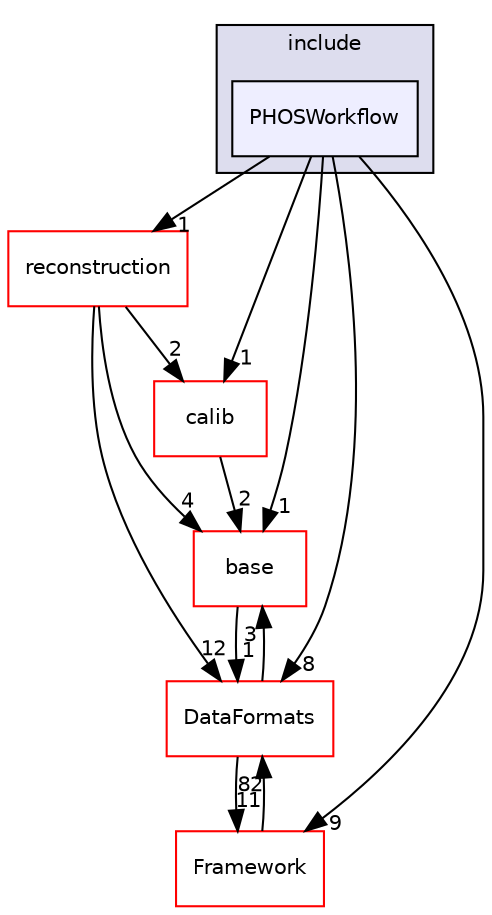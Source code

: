 digraph "/home/travis/build/AliceO2Group/AliceO2/Detectors/PHOS/workflow/include/PHOSWorkflow" {
  bgcolor=transparent;
  compound=true
  node [ fontsize="10", fontname="Helvetica"];
  edge [ labelfontsize="10", labelfontname="Helvetica"];
  subgraph clusterdir_9a0b85f4762b447524757a410a4669a6 {
    graph [ bgcolor="#ddddee", pencolor="black", label="include" fontname="Helvetica", fontsize="10", URL="dir_9a0b85f4762b447524757a410a4669a6.html"]
  dir_57892ede50439a9ad0a64f613942a571 [shape=box, label="PHOSWorkflow", style="filled", fillcolor="#eeeeff", pencolor="black", URL="dir_57892ede50439a9ad0a64f613942a571.html"];
  }
  dir_f8d0b672e09eeb12dbd411d9fb531afa [shape=box label="calib" color="red" URL="dir_f8d0b672e09eeb12dbd411d9fb531afa.html"];
  dir_fa21b46838f21636bfdcc60e4853f0ed [shape=box label="base" color="red" URL="dir_fa21b46838f21636bfdcc60e4853f0ed.html"];
  dir_da16e9ad2b18bb132f2d9a9746692e88 [shape=box label="reconstruction" color="red" URL="dir_da16e9ad2b18bb132f2d9a9746692e88.html"];
  dir_bcbb2cf9a3d3d83e5515c82071a07177 [shape=box label="Framework" color="red" URL="dir_bcbb2cf9a3d3d83e5515c82071a07177.html"];
  dir_2171f7ec022c5423887b07c69b2f5b48 [shape=box label="DataFormats" color="red" URL="dir_2171f7ec022c5423887b07c69b2f5b48.html"];
  dir_57892ede50439a9ad0a64f613942a571->dir_f8d0b672e09eeb12dbd411d9fb531afa [headlabel="1", labeldistance=1.5 headhref="dir_000389_000353.html"];
  dir_57892ede50439a9ad0a64f613942a571->dir_fa21b46838f21636bfdcc60e4853f0ed [headlabel="1", labeldistance=1.5 headhref="dir_000389_000208.html"];
  dir_57892ede50439a9ad0a64f613942a571->dir_da16e9ad2b18bb132f2d9a9746692e88 [headlabel="1", labeldistance=1.5 headhref="dir_000389_000365.html"];
  dir_57892ede50439a9ad0a64f613942a571->dir_bcbb2cf9a3d3d83e5515c82071a07177 [headlabel="9", labeldistance=1.5 headhref="dir_000389_000014.html"];
  dir_57892ede50439a9ad0a64f613942a571->dir_2171f7ec022c5423887b07c69b2f5b48 [headlabel="8", labeldistance=1.5 headhref="dir_000389_000077.html"];
  dir_f8d0b672e09eeb12dbd411d9fb531afa->dir_fa21b46838f21636bfdcc60e4853f0ed [headlabel="2", labeldistance=1.5 headhref="dir_000353_000208.html"];
  dir_fa21b46838f21636bfdcc60e4853f0ed->dir_2171f7ec022c5423887b07c69b2f5b48 [headlabel="1", labeldistance=1.5 headhref="dir_000208_000077.html"];
  dir_da16e9ad2b18bb132f2d9a9746692e88->dir_f8d0b672e09eeb12dbd411d9fb531afa [headlabel="2", labeldistance=1.5 headhref="dir_000365_000353.html"];
  dir_da16e9ad2b18bb132f2d9a9746692e88->dir_fa21b46838f21636bfdcc60e4853f0ed [headlabel="4", labeldistance=1.5 headhref="dir_000365_000208.html"];
  dir_da16e9ad2b18bb132f2d9a9746692e88->dir_2171f7ec022c5423887b07c69b2f5b48 [headlabel="12", labeldistance=1.5 headhref="dir_000365_000077.html"];
  dir_bcbb2cf9a3d3d83e5515c82071a07177->dir_2171f7ec022c5423887b07c69b2f5b48 [headlabel="82", labeldistance=1.5 headhref="dir_000014_000077.html"];
  dir_2171f7ec022c5423887b07c69b2f5b48->dir_fa21b46838f21636bfdcc60e4853f0ed [headlabel="3", labeldistance=1.5 headhref="dir_000077_000208.html"];
  dir_2171f7ec022c5423887b07c69b2f5b48->dir_bcbb2cf9a3d3d83e5515c82071a07177 [headlabel="11", labeldistance=1.5 headhref="dir_000077_000014.html"];
}
